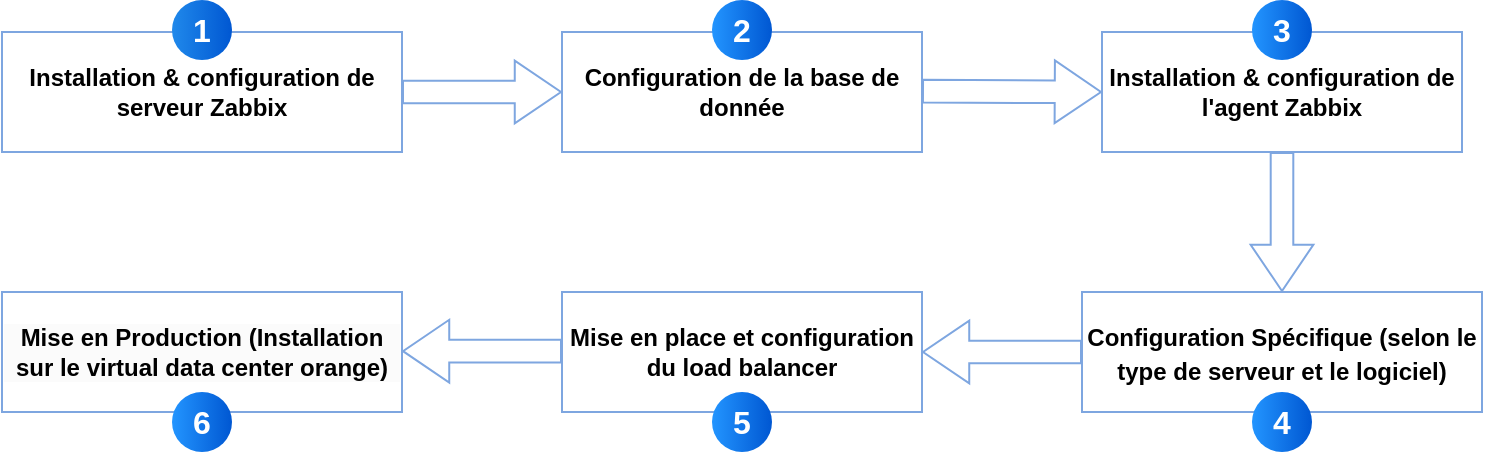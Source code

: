 <mxfile version="24.7.7">
  <diagram name="Page-1" id="AQaF876wp-JOgFHgPSV5">
    <mxGraphModel dx="875" dy="442" grid="1" gridSize="10" guides="1" tooltips="1" connect="1" arrows="1" fold="1" page="1" pageScale="1" pageWidth="827" pageHeight="1169" math="0" shadow="0">
      <root>
        <mxCell id="0" />
        <mxCell id="1" parent="0" />
        <mxCell id="ulAnbBK6Fc82D0atliAh-1" value="&lt;p&gt;&lt;strong&gt;Installation &amp;amp; configuration de serveur Zabbix&lt;/strong&gt;&lt;/p&gt;" style="rounded=0;whiteSpace=wrap;html=1;strokeColor=#7EA6E0;" vertex="1" parent="1">
          <mxGeometry x="30" y="150" width="200" height="60" as="geometry" />
        </mxCell>
        <mxCell id="ulAnbBK6Fc82D0atliAh-2" value="&lt;p&gt;&lt;strong&gt;Configuration de la base de donnée&lt;/strong&gt;&lt;/p&gt;" style="rounded=0;whiteSpace=wrap;html=1;strokeColor=#7EA6E0;" vertex="1" parent="1">
          <mxGeometry x="310" y="150" width="180" height="60" as="geometry" />
        </mxCell>
        <mxCell id="ulAnbBK6Fc82D0atliAh-3" value="&lt;p&gt;&lt;strong&gt;Installation &amp;amp; configuration de l&#39;agent Zabbix&lt;/strong&gt;&lt;br&gt;&lt;/p&gt;" style="rounded=0;whiteSpace=wrap;html=1;strokeColor=#7EA6E0;" vertex="1" parent="1">
          <mxGeometry x="580" y="150" width="180" height="60" as="geometry" />
        </mxCell>
        <mxCell id="ulAnbBK6Fc82D0atliAh-4" value="&lt;p&gt;&lt;/p&gt;&lt;ul style=&quot;forced-color-adjust: none; color: rgb(0, 0, 0); font-family: Helvetica; font-size: 12px; font-style: normal; font-variant-ligatures: normal; font-variant-caps: normal; font-weight: 400; letter-spacing: normal; orphans: 2; text-align: left; text-indent: 0px; text-transform: none; widows: 2; word-spacing: 0px; -webkit-text-stroke-width: 0px; white-space: normal; background-color: rgb(251, 251, 251); text-decoration-thickness: initial; text-decoration-style: initial; text-decoration-color: initial;&quot;&gt;&lt;/ul&gt;&lt;p&gt;&lt;/p&gt;&lt;p style=&quot;forced-color-adjust: none; color: rgb(0, 0, 0); font-family: Helvetica; font-size: 12px; font-style: normal; font-variant-ligatures: normal; font-variant-caps: normal; font-weight: 400; letter-spacing: normal; orphans: 2; text-indent: 0px; text-transform: none; widows: 2; word-spacing: 0px; -webkit-text-stroke-width: 0px; white-space: normal; background-color: rgb(251, 251, 251); text-decoration-thickness: initial; text-decoration-style: initial; text-decoration-color: initial;&quot;&gt;&lt;/p&gt;&lt;p&gt;&lt;/p&gt;&lt;p&gt;&lt;/p&gt;&lt;h3&gt;&lt;strong&gt;&lt;font style=&quot;font-size: 12px;&quot;&gt;Configuration Spécifique (selon le type de serveur et le logiciel)&lt;/font&gt;&lt;/strong&gt;&lt;/h3&gt;" style="rounded=0;whiteSpace=wrap;html=1;strokeColor=#7EA6E0;" vertex="1" parent="1">
          <mxGeometry x="570" y="280" width="200" height="60" as="geometry" />
        </mxCell>
        <mxCell id="ulAnbBK6Fc82D0atliAh-5" value="&lt;p&gt;&lt;/p&gt;&lt;ul style=&quot;forced-color-adjust: none; color: rgb(0, 0, 0); font-family: Helvetica; font-size: 12px; font-style: normal; font-variant-ligatures: normal; font-variant-caps: normal; font-weight: 400; letter-spacing: normal; orphans: 2; text-align: left; text-indent: 0px; text-transform: none; widows: 2; word-spacing: 0px; -webkit-text-stroke-width: 0px; white-space: normal; background-color: rgb(251, 251, 251); text-decoration-thickness: initial; text-decoration-style: initial; text-decoration-color: initial;&quot;&gt;&lt;/ul&gt;&lt;p&gt;&lt;/p&gt;&lt;p&gt;&lt;strong&gt;Mise en place et configuration du load balancer&lt;/strong&gt;&lt;/p&gt;" style="rounded=0;whiteSpace=wrap;html=1;strokeColor=#7EA6E0;" vertex="1" parent="1">
          <mxGeometry x="310" y="280" width="180" height="60" as="geometry" />
        </mxCell>
        <mxCell id="ulAnbBK6Fc82D0atliAh-6" value="&lt;p&gt;&lt;/p&gt;&lt;ul style=&quot;forced-color-adjust: none; color: rgb(0, 0, 0); font-family: Helvetica; font-size: 12px; font-style: normal; font-variant-ligatures: normal; font-variant-caps: normal; font-weight: 400; letter-spacing: normal; orphans: 2; text-align: left; text-indent: 0px; text-transform: none; widows: 2; word-spacing: 0px; -webkit-text-stroke-width: 0px; white-space: normal; background-color: rgb(251, 251, 251); text-decoration-thickness: initial; text-decoration-style: initial; text-decoration-color: initial;&quot;&gt;&lt;/ul&gt;&lt;p&gt;&lt;/p&gt;&lt;p&gt;&lt;/p&gt;&lt;ul style=&quot;forced-color-adjust: none; color: rgb(0, 0, 0); font-family: Helvetica; font-size: 12px; font-style: normal; font-variant-ligatures: normal; font-variant-caps: normal; font-weight: 400; letter-spacing: normal; orphans: 2; text-align: left; text-indent: 0px; text-transform: none; widows: 2; word-spacing: 0px; -webkit-text-stroke-width: 0px; white-space: normal; background-color: rgb(251, 251, 251); text-decoration-thickness: initial; text-decoration-style: initial; text-decoration-color: initial;&quot;&gt;&lt;/ul&gt;&lt;p&gt;&lt;/p&gt;&lt;p style=&quot;forced-color-adjust: none; color: rgb(0, 0, 0); font-family: Helvetica; font-size: 12px; font-style: normal; font-variant-ligatures: normal; font-variant-caps: normal; font-weight: 400; letter-spacing: normal; orphans: 2; text-indent: 0px; text-transform: none; widows: 2; word-spacing: 0px; -webkit-text-stroke-width: 0px; white-space: normal; background-color: rgb(251, 251, 251); text-decoration-thickness: initial; text-decoration-style: initial; text-decoration-color: initial;&quot;&gt;&lt;strong style=&quot;forced-color-adjust: none;&quot;&gt;Mise en Production&amp;nbsp;&lt;/strong&gt;&lt;strong&gt;(Installation sur le virtual data center orange)&lt;/strong&gt;&lt;/p&gt;" style="rounded=0;whiteSpace=wrap;html=1;strokeColor=#7EA6E0;" vertex="1" parent="1">
          <mxGeometry x="30" y="280" width="200" height="60" as="geometry" />
        </mxCell>
        <mxCell id="ulAnbBK6Fc82D0atliAh-7" value="" style="shape=flexArrow;endArrow=classic;html=1;rounded=0;exitX=1;exitY=0.5;exitDx=0;exitDy=0;entryX=0;entryY=0.5;entryDx=0;entryDy=0;width=11.304;endSize=7.374;endWidth=19.055;strokeColor=#7EA6E0;" edge="1" parent="1" source="ulAnbBK6Fc82D0atliAh-1" target="ulAnbBK6Fc82D0atliAh-2">
          <mxGeometry width="50" height="50" relative="1" as="geometry">
            <mxPoint x="250" y="260" as="sourcePoint" />
            <mxPoint x="300" y="210" as="targetPoint" />
          </mxGeometry>
        </mxCell>
        <mxCell id="ulAnbBK6Fc82D0atliAh-8" value="" style="shape=flexArrow;endArrow=classic;html=1;rounded=0;exitX=1;exitY=0.5;exitDx=0;exitDy=0;entryX=0;entryY=0.5;entryDx=0;entryDy=0;width=11.304;endSize=7.374;endWidth=19.055;strokeColor=#7EA6E0;" edge="1" parent="1" target="ulAnbBK6Fc82D0atliAh-3">
          <mxGeometry width="50" height="50" relative="1" as="geometry">
            <mxPoint x="490" y="179.57" as="sourcePoint" />
            <mxPoint x="570" y="179.57" as="targetPoint" />
          </mxGeometry>
        </mxCell>
        <mxCell id="ulAnbBK6Fc82D0atliAh-9" value="" style="shape=flexArrow;endArrow=classic;html=1;rounded=0;exitX=0.5;exitY=1;exitDx=0;exitDy=0;entryX=0.5;entryY=0;entryDx=0;entryDy=0;width=11.304;endSize=7.374;endWidth=19.055;exitPerimeter=0;strokeColor=#7EA6E0;" edge="1" parent="1" source="ulAnbBK6Fc82D0atliAh-3" target="ulAnbBK6Fc82D0atliAh-4">
          <mxGeometry width="50" height="50" relative="1" as="geometry">
            <mxPoint x="660" y="210" as="sourcePoint" />
            <mxPoint x="750" y="210.43" as="targetPoint" />
          </mxGeometry>
        </mxCell>
        <mxCell id="ulAnbBK6Fc82D0atliAh-10" value="" style="shape=flexArrow;endArrow=classic;html=1;rounded=0;exitX=0;exitY=0.5;exitDx=0;exitDy=0;entryX=1;entryY=0.5;entryDx=0;entryDy=0;width=11.304;endSize=7.374;endWidth=19.055;strokeColor=#7EA6E0;" edge="1" parent="1" source="ulAnbBK6Fc82D0atliAh-4" target="ulAnbBK6Fc82D0atliAh-5">
          <mxGeometry width="50" height="50" relative="1" as="geometry">
            <mxPoint x="490" y="250" as="sourcePoint" />
            <mxPoint x="490" y="320" as="targetPoint" />
          </mxGeometry>
        </mxCell>
        <mxCell id="ulAnbBK6Fc82D0atliAh-11" value="" style="shape=flexArrow;endArrow=classic;html=1;rounded=0;exitX=0;exitY=0.5;exitDx=0;exitDy=0;entryX=1;entryY=0.5;entryDx=0;entryDy=0;width=11.304;endSize=7.374;endWidth=19.055;strokeColor=#7EA6E0;" edge="1" parent="1">
          <mxGeometry width="50" height="50" relative="1" as="geometry">
            <mxPoint x="310" y="309.57" as="sourcePoint" />
            <mxPoint x="230" y="309.57" as="targetPoint" />
          </mxGeometry>
        </mxCell>
        <mxCell id="ulAnbBK6Fc82D0atliAh-12" value="1" style="ellipse;whiteSpace=wrap;html=1;aspect=fixed;rotation=0;gradientColor=#0057D2;strokeColor=none;gradientDirection=east;fillColor=#2089EB;rounded=0;pointerEvents=0;fontFamily=Helvetica;fontSize=16;fontColor=#FFFFFF;spacingTop=4;spacingBottom=4;spacingLeft=4;spacingRight=4;points=[];fontStyle=1" vertex="1" parent="1">
          <mxGeometry x="115" y="134" width="30" height="30" as="geometry" />
        </mxCell>
        <mxCell id="ulAnbBK6Fc82D0atliAh-13" value="2" style="ellipse;whiteSpace=wrap;html=1;aspect=fixed;rotation=0;gradientColor=#0057D2;strokeColor=none;gradientDirection=east;fillColor=#2395FF;rounded=0;pointerEvents=0;fontFamily=Helvetica;fontSize=16;fontColor=#FFFFFF;spacingTop=4;spacingBottom=4;spacingLeft=4;spacingRight=4;points=[];fontStyle=1" vertex="1" parent="1">
          <mxGeometry x="385" y="134" width="30" height="30" as="geometry" />
        </mxCell>
        <mxCell id="ulAnbBK6Fc82D0atliAh-14" value="3" style="ellipse;whiteSpace=wrap;html=1;aspect=fixed;rotation=0;gradientColor=#0057D2;strokeColor=none;gradientDirection=east;fillColor=#2395FF;rounded=0;pointerEvents=0;fontFamily=Helvetica;fontSize=16;fontColor=#FFFFFF;spacingTop=4;spacingBottom=4;spacingLeft=4;spacingRight=4;points=[];fontStyle=1" vertex="1" parent="1">
          <mxGeometry x="655" y="134" width="30" height="30" as="geometry" />
        </mxCell>
        <mxCell id="ulAnbBK6Fc82D0atliAh-15" value="4" style="ellipse;whiteSpace=wrap;html=1;aspect=fixed;rotation=0;gradientColor=#0057D2;strokeColor=none;gradientDirection=east;fillColor=#2395FF;rounded=0;pointerEvents=0;fontFamily=Helvetica;fontSize=16;fontColor=#FFFFFF;spacingTop=4;spacingBottom=4;spacingLeft=4;spacingRight=4;points=[];fontStyle=1" vertex="1" parent="1">
          <mxGeometry x="655" y="330" width="30" height="30" as="geometry" />
        </mxCell>
        <mxCell id="ulAnbBK6Fc82D0atliAh-16" value="5" style="ellipse;whiteSpace=wrap;html=1;aspect=fixed;rotation=0;gradientColor=#0057D2;strokeColor=none;gradientDirection=east;fillColor=#2395FF;rounded=0;pointerEvents=0;fontFamily=Helvetica;fontSize=16;fontColor=#FFFFFF;spacingTop=4;spacingBottom=4;spacingLeft=4;spacingRight=4;points=[];fontStyle=1" vertex="1" parent="1">
          <mxGeometry x="385" y="330" width="30" height="30" as="geometry" />
        </mxCell>
        <mxCell id="ulAnbBK6Fc82D0atliAh-17" value="6" style="ellipse;whiteSpace=wrap;html=1;aspect=fixed;rotation=0;gradientColor=#0057D2;strokeColor=none;gradientDirection=east;fillColor=#2395FF;rounded=0;pointerEvents=0;fontFamily=Helvetica;fontSize=16;fontColor=#FFFFFF;spacingTop=4;spacingBottom=4;spacingLeft=4;spacingRight=4;points=[];fontStyle=1" vertex="1" parent="1">
          <mxGeometry x="115" y="330" width="30" height="30" as="geometry" />
        </mxCell>
      </root>
    </mxGraphModel>
  </diagram>
</mxfile>
